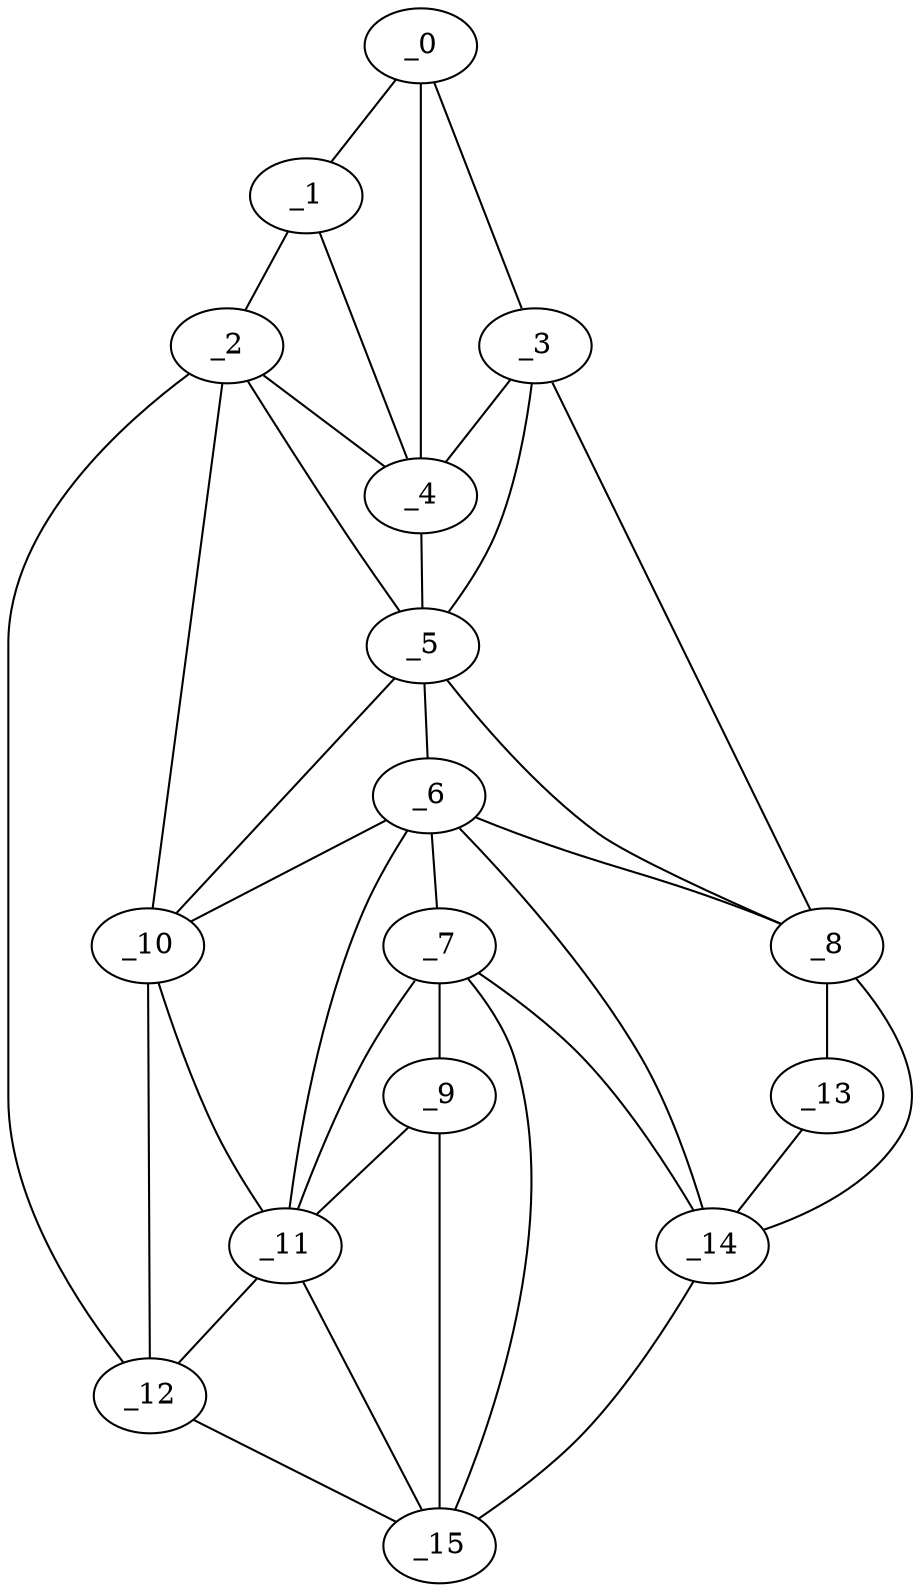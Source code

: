 graph "obj5__205.gxl" {
	_0	 [x=37,
		y=48];
	_1	 [x=37,
		y=59];
	_0 -- _1	 [valence=1];
	_3	 [x=43,
		y=27];
	_0 -- _3	 [valence=1];
	_4	 [x=50,
		y=65];
	_0 -- _4	 [valence=1];
	_2	 [x=37,
		y=113];
	_1 -- _2	 [valence=1];
	_1 -- _4	 [valence=2];
	_2 -- _4	 [valence=2];
	_5	 [x=61,
		y=68];
	_2 -- _5	 [valence=2];
	_10	 [x=90,
		y=100];
	_2 -- _10	 [valence=2];
	_12	 [x=93,
		y=112];
	_2 -- _12	 [valence=1];
	_3 -- _4	 [valence=2];
	_3 -- _5	 [valence=2];
	_8	 [x=89,
		y=28];
	_3 -- _8	 [valence=1];
	_4 -- _5	 [valence=2];
	_6	 [x=69,
		y=69];
	_5 -- _6	 [valence=2];
	_5 -- _8	 [valence=2];
	_5 -- _10	 [valence=2];
	_7	 [x=81,
		y=69];
	_6 -- _7	 [valence=1];
	_6 -- _8	 [valence=2];
	_6 -- _10	 [valence=2];
	_11	 [x=91,
		y=91];
	_6 -- _11	 [valence=2];
	_14	 [x=94,
		y=47];
	_6 -- _14	 [valence=1];
	_9	 [x=90,
		y=75];
	_7 -- _9	 [valence=1];
	_7 -- _11	 [valence=2];
	_7 -- _14	 [valence=2];
	_15	 [x=94,
		y=59];
	_7 -- _15	 [valence=1];
	_13	 [x=94,
		y=37];
	_8 -- _13	 [valence=1];
	_8 -- _14	 [valence=2];
	_9 -- _11	 [valence=2];
	_9 -- _15	 [valence=2];
	_10 -- _11	 [valence=2];
	_10 -- _12	 [valence=1];
	_11 -- _12	 [valence=2];
	_11 -- _15	 [valence=2];
	_12 -- _15	 [valence=1];
	_13 -- _14	 [valence=1];
	_14 -- _15	 [valence=1];
}

